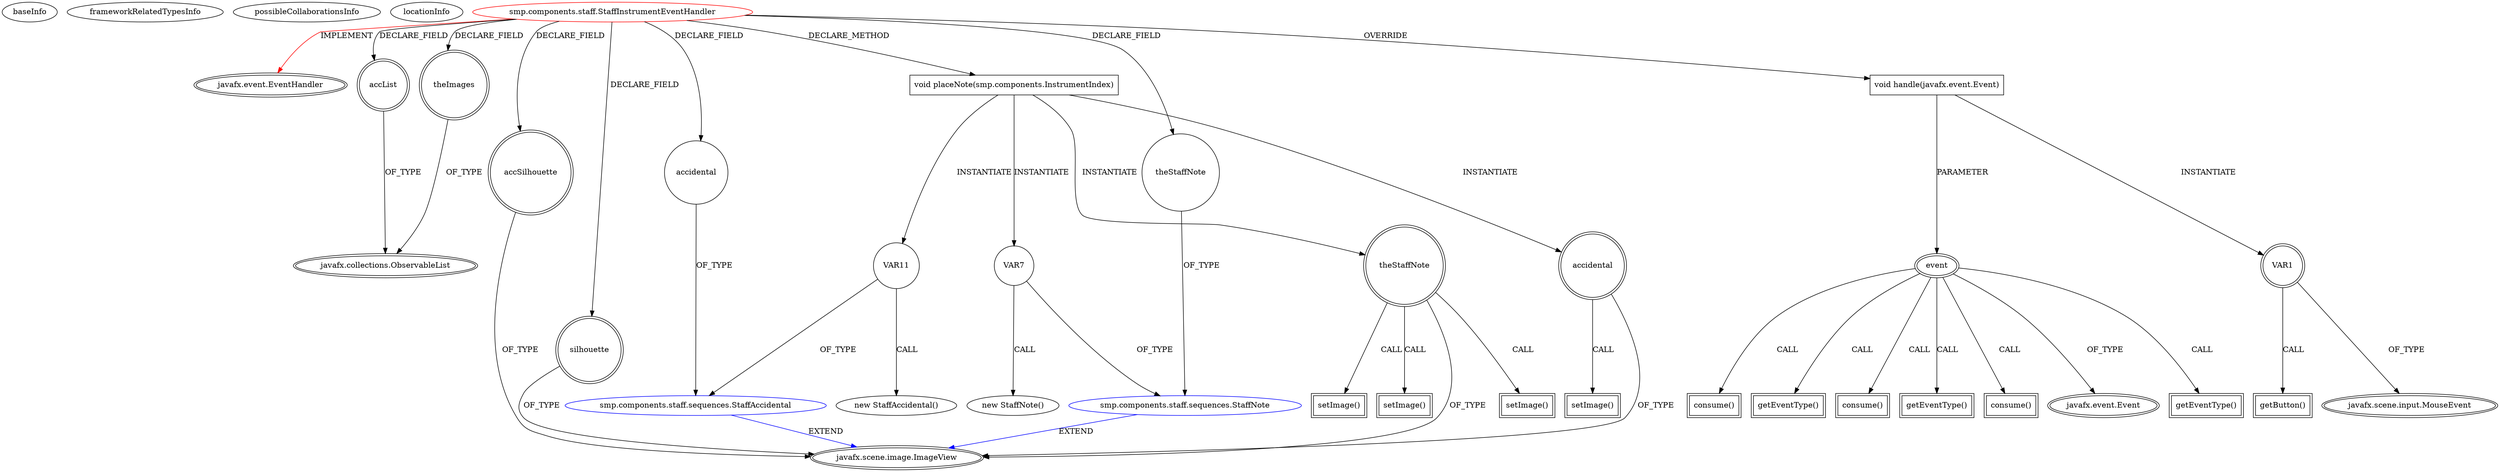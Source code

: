 digraph {
baseInfo[graphId=281,category="extension_graph",isAnonymous=false,possibleRelation=true]
frameworkRelatedTypesInfo[0="javafx.event.EventHandler"]
possibleCollaborationsInfo[0="281~CLIENT_METHOD_DECLARATION-INSTANTIATION-FIELD_DECLARATION-~javafx.event.EventHandler ~javafx.scene.image.ImageView ~false~false"]
locationInfo[projectName="DC37-Super-Mario-Paint",filePath="/DC37-Super-Mario-Paint/Super-Mario-Paint-master/src/smp/components/staff/StaffInstrumentEventHandler.java",contextSignature="StaffInstrumentEventHandler",graphId="281"]
0[label="smp.components.staff.StaffInstrumentEventHandler",vertexType="ROOT_CLIENT_CLASS_DECLARATION",isFrameworkType=false,color=red]
1[label="javafx.event.EventHandler",vertexType="FRAMEWORK_INTERFACE_TYPE",isFrameworkType=true,peripheries=2]
2[label="accList",vertexType="FIELD_DECLARATION",isFrameworkType=true,peripheries=2,shape=circle]
3[label="javafx.collections.ObservableList",vertexType="FRAMEWORK_INTERFACE_TYPE",isFrameworkType=true,peripheries=2]
4[label="accSilhouette",vertexType="FIELD_DECLARATION",isFrameworkType=true,peripheries=2,shape=circle]
5[label="javafx.scene.image.ImageView",vertexType="FRAMEWORK_CLASS_TYPE",isFrameworkType=true,peripheries=2]
6[label="accidental",vertexType="FIELD_DECLARATION",isFrameworkType=false,shape=circle]
7[label="smp.components.staff.sequences.StaffAccidental",vertexType="REFERENCE_CLIENT_CLASS_DECLARATION",isFrameworkType=false,color=blue]
9[label="silhouette",vertexType="FIELD_DECLARATION",isFrameworkType=true,peripheries=2,shape=circle]
11[label="theImages",vertexType="FIELD_DECLARATION",isFrameworkType=true,peripheries=2,shape=circle]
13[label="theStaffNote",vertexType="FIELD_DECLARATION",isFrameworkType=false,shape=circle]
14[label="smp.components.staff.sequences.StaffNote",vertexType="REFERENCE_CLIENT_CLASS_DECLARATION",isFrameworkType=false,color=blue]
16[label="void handle(javafx.event.Event)",vertexType="OVERRIDING_METHOD_DECLARATION",isFrameworkType=false,shape=box]
17[label="event",vertexType="PARAMETER_DECLARATION",isFrameworkType=true,peripheries=2]
18[label="javafx.event.Event",vertexType="FRAMEWORK_CLASS_TYPE",isFrameworkType=true,peripheries=2]
20[label="getEventType()",vertexType="INSIDE_CALL",isFrameworkType=true,peripheries=2,shape=box]
21[label="VAR1",vertexType="VARIABLE_EXPRESION",isFrameworkType=true,peripheries=2,shape=circle]
23[label="javafx.scene.input.MouseEvent",vertexType="FRAMEWORK_CLASS_TYPE",isFrameworkType=true,peripheries=2]
22[label="getButton()",vertexType="INSIDE_CALL",isFrameworkType=true,peripheries=2,shape=box]
25[label="consume()",vertexType="INSIDE_CALL",isFrameworkType=true,peripheries=2,shape=box]
27[label="getEventType()",vertexType="INSIDE_CALL",isFrameworkType=true,peripheries=2,shape=box]
29[label="consume()",vertexType="INSIDE_CALL",isFrameworkType=true,peripheries=2,shape=box]
31[label="getEventType()",vertexType="INSIDE_CALL",isFrameworkType=true,peripheries=2,shape=box]
33[label="consume()",vertexType="INSIDE_CALL",isFrameworkType=true,peripheries=2,shape=box]
35[label="void placeNote(smp.components.InstrumentIndex)",vertexType="CLIENT_METHOD_DECLARATION",isFrameworkType=false,shape=box]
37[label="VAR7",vertexType="VARIABLE_EXPRESION",isFrameworkType=false,shape=circle]
36[label="new StaffNote()",vertexType="CONSTRUCTOR_CALL",isFrameworkType=false]
39[label="theStaffNote",vertexType="VARIABLE_EXPRESION",isFrameworkType=true,peripheries=2,shape=circle]
40[label="setImage()",vertexType="INSIDE_CALL",isFrameworkType=true,peripheries=2,shape=box]
43[label="setImage()",vertexType="INSIDE_CALL",isFrameworkType=true,peripheries=2,shape=box]
45[label="setImage()",vertexType="INSIDE_CALL",isFrameworkType=true,peripheries=2,shape=box]
47[label="VAR11",vertexType="VARIABLE_EXPRESION",isFrameworkType=false,shape=circle]
46[label="new StaffAccidental()",vertexType="CONSTRUCTOR_CALL",isFrameworkType=false]
49[label="accidental",vertexType="VARIABLE_EXPRESION",isFrameworkType=true,peripheries=2,shape=circle]
50[label="setImage()",vertexType="INSIDE_CALL",isFrameworkType=true,peripheries=2,shape=box]
0->1[label="IMPLEMENT",color=red]
0->2[label="DECLARE_FIELD"]
2->3[label="OF_TYPE"]
0->4[label="DECLARE_FIELD"]
4->5[label="OF_TYPE"]
0->6[label="DECLARE_FIELD"]
7->5[label="EXTEND",color=blue]
6->7[label="OF_TYPE"]
0->9[label="DECLARE_FIELD"]
9->5[label="OF_TYPE"]
0->11[label="DECLARE_FIELD"]
11->3[label="OF_TYPE"]
0->13[label="DECLARE_FIELD"]
14->5[label="EXTEND",color=blue]
13->14[label="OF_TYPE"]
0->16[label="OVERRIDE"]
17->18[label="OF_TYPE"]
16->17[label="PARAMETER"]
17->20[label="CALL"]
16->21[label="INSTANTIATE"]
21->23[label="OF_TYPE"]
21->22[label="CALL"]
17->25[label="CALL"]
17->27[label="CALL"]
17->29[label="CALL"]
17->31[label="CALL"]
17->33[label="CALL"]
0->35[label="DECLARE_METHOD"]
35->37[label="INSTANTIATE"]
37->14[label="OF_TYPE"]
37->36[label="CALL"]
35->39[label="INSTANTIATE"]
39->5[label="OF_TYPE"]
39->40[label="CALL"]
39->43[label="CALL"]
39->45[label="CALL"]
35->47[label="INSTANTIATE"]
47->7[label="OF_TYPE"]
47->46[label="CALL"]
35->49[label="INSTANTIATE"]
49->5[label="OF_TYPE"]
49->50[label="CALL"]
}

